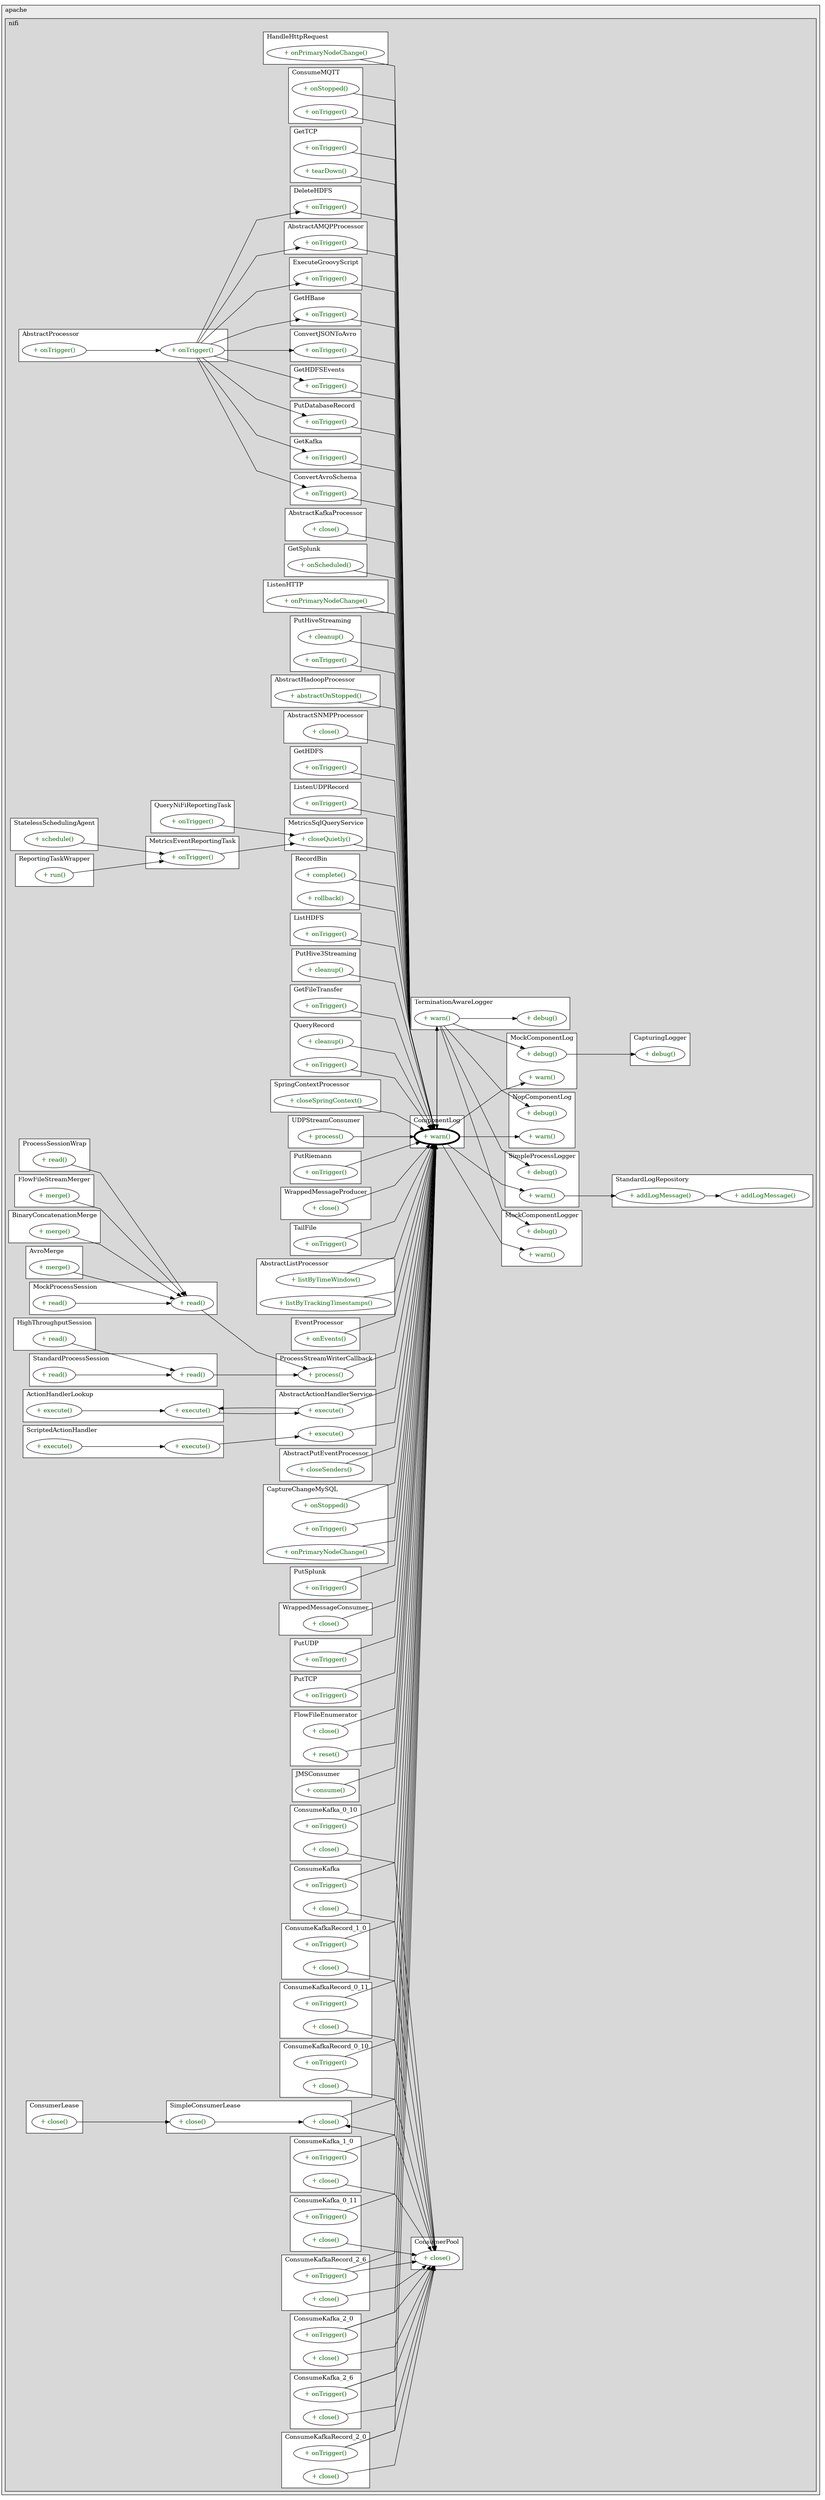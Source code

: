 @startuml

/' diagram meta data start
config=CallConfiguration;
{
  "rootMethod": "org.apache.nifi.logging.ComponentLog#warn(String,Throwable)",
  "projectClassification": {
    "searchMode": "OpenProject", // OpenProject, AllProjects
    "includedProjects": "",
    "pathEndKeywords": "*.impl",
    "isClientPath": "",
    "isClientName": "",
    "isTestPath": "",
    "isTestName": "",
    "isMappingPath": "",
    "isMappingName": "",
    "isDataAccessPath": "",
    "isDataAccessName": "",
    "isDataStructurePath": "",
    "isDataStructureName": "",
    "isInterfaceStructuresPath": "",
    "isInterfaceStructuresName": "",
    "isEntryPointPath": "",
    "isEntryPointName": ""
  },
  "graphRestriction": {
    "classPackageExcludeFilter": "",
    "classPackageIncludeFilter": "",
    "classNameExcludeFilter": "",
    "classNameIncludeFilter": "",
    "methodNameExcludeFilter": "",
    "methodNameIncludeFilter": "",
    "removeByInheritance": "", // inheritance/annotation based filtering is done in a second step
    "removeByAnnotation": "",
    "removeByClassPackage": "", // cleanup the graph after inheritance/annotation based filtering is done
    "removeByClassName": "",
    "cutMappings": false,
    "cutEnum": true,
    "cutTests": true,
    "cutClient": true,
    "cutDataAccess": true,
    "cutInterfaceStructures": true,
    "cutDataStructures": true,
    "cutGetterAndSetter": true,
    "cutConstructors": true
  },
  "graphTraversal": {
    "forwardDepth": 3,
    "backwardDepth": 3,
    "classPackageExcludeFilter": "",
    "classPackageIncludeFilter": "",
    "classNameExcludeFilter": "",
    "classNameIncludeFilter": "",
    "methodNameExcludeFilter": "",
    "methodNameIncludeFilter": "",
    "hideMappings": false,
    "hideDataStructures": false,
    "hidePrivateMethods": true,
    "hideInterfaceCalls": true, // indirection: implementation -> interface (is hidden) -> implementation
    "onlyShowApplicationEntryPoints": false // root node is included
  },
  "details": {
    "aggregation": "GroupByClass", // ByClass, GroupByClass, None
    "showMethodParametersTypes": false,
    "showMethodParametersNames": false,
    "showMethodReturnType": false,
    "showPackageLevels": 2,
    "showCallOrder": false,
    "edgeMode": "MethodsOnly", // TypesOnly, MethodsOnly, TypesAndMethods, MethodsAndDirectTypeUsage
    "showDetailedClassStructure": false
  },
  "rootClass": "org.apache.nifi.logging.ComponentLog"
}
diagram meta data end '/



digraph g {
    rankdir="LR"
    splines=polyline
    

'nodes 
subgraph cluster_1411517106 { 
   	label=apache
	labeljust=l
	fillcolor="#ececec"
	style=filled
   
   subgraph cluster_781648802 { 
   	label=nifi
	labeljust=l
	fillcolor="#d8d8d8"
	style=filled
   
   subgraph cluster_1008684560 { 
   	label=StandardProcessSession
	labeljust=l
	fillcolor=white
	style=filled
   
   StandardProcessSession1624409406XXXread199736687[
	label="+ read()"
	style=filled
	fillcolor=white
	tooltip="StandardProcessSession

&#10;  Executes the given callback against the contents corresponding to the&#10;  given FlowFile.&#10; &#10;  @param source flowfile to retrieve content of&#10;  @param reader that will be called to read the flowfile content&#10;  @throws IllegalStateException if detected that this method is being&#10;  called from within a write callback of another method (i.e., from within the callback&#10;  that is passed to {@link #write(FlowFile, OutputStreamCallback)} or {@link #write(FlowFile, StreamCallback)})&#10;  or has an OutputStream open (via a call to {@link #write(FlowFile)}) in this session and for&#10;  the given FlowFile(s). Said another way, it is not permissible to call this method while writing to&#10;  the same FlowFile.&#10;  @throws FlowFileHandlingException if the given FlowFile is already&#10;  transferred or removed or doesn't belong to this session. Automatic&#10;  rollback will occur.&#10;  @throws MissingFlowFileException if the given FlowFile content cannot be&#10;  found. The FlowFile should no longer be referenced, will be internally&#10;  destroyed, and the session is automatically rolled back and what is left&#10;  of the FlowFile is destroyed.&#10;  @throws FlowFileAccessException if some IO problem occurs accessing&#10;  FlowFile content; if an attempt is made to access the InputStream&#10;  provided to the given InputStreamCallback after this method completed its&#10;  execution&#10; "
	fontcolor=darkgreen
];

StandardProcessSession1624409406XXXread661097743[
	label="+ read()"
	style=filled
	fillcolor=white
	tooltip="StandardProcessSession

&#10;  Executes the given callback against the contents corresponding to the&#10;  given FlowFile.&#10; &#10;  \<i\>Note\</i\>: The OutputStream provided to the given OutputStreamCallback&#10;  will not be accessible once this method has completed its execution.&#10; &#10;  @param source flowfile to retrieve content of&#10;  @param allowSessionStreamManagement allow session to hold the stream open for performance reasons&#10;  @param reader that will be called to read the flowfile content&#10;  @throws IllegalStateException if detected that this method is being&#10;  called from within a write callback of another method (i.e., from within the callback&#10;  that is passed to {@link #write(FlowFile, OutputStreamCallback)} or {@link #write(FlowFile, StreamCallback)})&#10;  or has an OutputStream open (via a call to {@link #write(FlowFile)}) in this session and for&#10;  the given FlowFile(s). Said another way, it is not permissible to call this method while writing to&#10;  the same FlowFile.&#10;  @throws FlowFileHandlingException if the given FlowFile is already&#10;  transferred or removed or doesn't belong to this session. Automatic&#10;  rollback will occur.&#10;  @throws MissingFlowFileException if the given FlowFile content cannot be&#10;  found. The FlowFile should no longer be reference, will be internally&#10;  destroyed, and the session is automatically rolled back and what is left&#10;  of the FlowFile is destroyed.&#10;  @throws FlowFileAccessException if some IO problem occurs accessing&#10;  FlowFile content; if an attempt is made to access the InputStream&#10;  provided to the given InputStreamCallback after this method completed its&#10;  execution&#10; "
	fontcolor=darkgreen
];
} 

subgraph cluster_1040168729 { 
   	label=CaptureChangeMySQL
	labeljust=l
	fillcolor=white
	style=filled
   
   CaptureChangeMySQL485385363XXXonPrimaryNodeChange193556499[
	label="+ onPrimaryNodeChange()"
	style=filled
	fillcolor=white
	tooltip="CaptureChangeMySQL

null"
	fontcolor=darkgreen
];

CaptureChangeMySQL485385363XXXonStopped135384992[
	label="+ onStopped()"
	style=filled
	fillcolor=white
	tooltip="CaptureChangeMySQL

null"
	fontcolor=darkgreen
];

CaptureChangeMySQL485385363XXXonTrigger302525551[
	label="+ onTrigger()"
	style=filled
	fillcolor=white
	tooltip="CaptureChangeMySQL

&#10;  \<p\>&#10;  The method called when this processor is triggered to operate by the&#10;  controller. In the absence of the {@link org.apache.nifi.annotation.behavior.TriggerSerially} annotation,&#10;  this method may be called concurrently from different threads.&#10;  When this method is called depends on how this processor is&#10;  configured within a controller to be triggered (timing or event&#10;  based).\</p\>&#10; &#10;  @param context provides access to convenience methods for obtaining&#10;  property values, delaying the scheduling of the processor, provides&#10;  access to Controller Services, etc.&#10;  @param sessionFactory provides access to a {@link ProcessSession}, which&#10;  can be used for accessing FlowFiles, etc.&#10; &#10;  @throws ProcessException if processing did not complete normally though&#10;  indicates the problem is an understood potential outcome of processing.&#10;  The controller/caller will handle these exceptions gracefully such as&#10;  logging, etc.. If another type of exception is allowed to propagate the&#10;  controller may no longer trigger this processor to operate, as this would&#10;  indicate a probable coding defect.&#10; "
	fontcolor=darkgreen
];
} 

subgraph cluster_1084483878 { 
   	label=ConvertAvroSchema
	labeljust=l
	fillcolor=white
	style=filled
   
   ConvertAvroSchema1617542754XXXonTrigger1421322213[
	label="+ onTrigger()"
	style=filled
	fillcolor=white
	tooltip="ConvertAvroSchema

null"
	fontcolor=darkgreen
];
} 

subgraph cluster_1116556550 { 
   	label=PutSplunk
	labeljust=l
	fillcolor=white
	style=filled
   
   PutSplunk84296138XXXonTrigger302525551[
	label="+ onTrigger()"
	style=filled
	fillcolor=white
	tooltip="PutSplunk

&#10;  \<p\>&#10;  The method called when this processor is triggered to operate by the&#10;  controller. In the absence of the {@link org.apache.nifi.annotation.behavior.TriggerSerially} annotation,&#10;  this method may be called concurrently from different threads.&#10;  When this method is called depends on how this processor is&#10;  configured within a controller to be triggered (timing or event&#10;  based).\</p\>&#10; &#10;  @param context provides access to convenience methods for obtaining&#10;  property values, delaying the scheduling of the processor, provides&#10;  access to Controller Services, etc.&#10;  @param sessionFactory provides access to a {@link ProcessSession}, which&#10;  can be used for accessing FlowFiles, etc.&#10; &#10;  @throws ProcessException if processing did not complete normally though&#10;  indicates the problem is an understood potential outcome of processing.&#10;  The controller/caller will handle these exceptions gracefully such as&#10;  logging, etc.. If another type of exception is allowed to propagate the&#10;  controller may no longer trigger this processor to operate, as this would&#10;  indicate a probable coding defect.&#10; "
	fontcolor=darkgreen
];
} 

subgraph cluster_1179117510 { 
   	label=WrappedMessageConsumer
	labeljust=l
	fillcolor=white
	style=filled
   
   WrappedMessageConsumer518595616XXXclose334830297[
	label="+ close()"
	style=filled
	fillcolor=white
	tooltip="WrappedMessageConsumer

null"
	fontcolor=darkgreen
];
} 

subgraph cluster_1212227920 { 
   	label=PutUDP
	labeljust=l
	fillcolor=white
	style=filled
   
   PutUDP470851760XXXonTrigger302525551[
	label="+ onTrigger()"
	style=filled
	fillcolor=white
	tooltip="PutUDP

&#10;  event handler method to handle the FlowFile being forwarded to the Processor by the framework. The FlowFile contents is sent out as a UDP datagram using an acquired ChannelSender object. If the&#10;  FlowFile contents was sent out successfully then the FlowFile is forwarded to the success relationship. If an error occurred then the FlowFile is forwarded to the failure relationship.&#10; &#10;  @param context&#10; - the current process context.&#10; &#10;  @param sessionFactory&#10; - a factory object to obtain a process session.&#10; "
	fontcolor=darkgreen
];
} 

subgraph cluster_1212228912 { 
   	label=PutTCP
	labeljust=l
	fillcolor=white
	style=filled
   
   PutTCP470851760XXXonTrigger302525551[
	label="+ onTrigger()"
	style=filled
	fillcolor=white
	tooltip="PutTCP

&#10;  event handler method to handle the FlowFile being forwarded to the Processor by the framework. The FlowFile contents is sent out over a TCP connection using an acquired ChannelSender object. If&#10;  the FlowFile contents was sent out successfully then the FlowFile is forwarded to the success relationship. If an error occurred then the FlowFile is forwarded to the failure relationship.&#10; &#10;  @param context&#10; - the current process context.&#10; &#10;  @param sessionFactory&#10; - a factory object to obtain a process session.&#10; "
	fontcolor=darkgreen
];
} 

subgraph cluster_1214845525 { 
   	label=GetKafka
	labeljust=l
	fillcolor=white
	style=filled
   
   GetKafka1396033677XXXonTrigger1421322213[
	label="+ onTrigger()"
	style=filled
	fillcolor=white
	tooltip="GetKafka

null"
	fontcolor=darkgreen
];
} 

subgraph cluster_1222472989 { 
   	label=FlowFileEnumerator
	labeljust=l
	fillcolor=white
	style=filled
   
   FlowFileEnumerator212020097XXXclose0[
	label="+ close()"
	style=filled
	fillcolor=white
	tooltip="FlowFileEnumerator

null"
	fontcolor=darkgreen
];

FlowFileEnumerator212020097XXXreset0[
	label="+ reset()"
	style=filled
	fillcolor=white
	tooltip="FlowFileEnumerator

null"
	fontcolor=darkgreen
];
} 

subgraph cluster_1226237647 { 
   	label=JMSConsumer
	labeljust=l
	fillcolor=white
	style=filled
   
   JMSConsumer80226329XXXconsume385240460[
	label="+ consume()"
	style=filled
	fillcolor=white
	tooltip="JMSConsumer

null"
	fontcolor=darkgreen
];
} 

subgraph cluster_1226525087 { 
   	label=HandleHttpRequest
	labeljust=l
	fillcolor=white
	style=filled
   
   HandleHttpRequest470851760XXXonPrimaryNodeChange193556499[
	label="+ onPrimaryNodeChange()"
	style=filled
	fillcolor=white
	tooltip="HandleHttpRequest

null"
	fontcolor=darkgreen
];
} 

subgraph cluster_1237439202 { 
   	label=MetricsEventReportingTask
	labeljust=l
	fillcolor=white
	style=filled
   
   MetricsEventReportingTask864807412XXXonTrigger602840001[
	label="+ onTrigger()"
	style=filled
	fillcolor=white
	tooltip="MetricsEventReportingTask

&#10;  This method is called on a scheduled interval to allow the Reporting Task&#10;  to perform its tasks.&#10; &#10;  @param context reporting context&#10; "
	fontcolor=darkgreen
];
} 

subgraph cluster_1247026487 { 
   	label=ConsumeMQTT
	labeljust=l
	fillcolor=white
	style=filled
   
   ConsumeMQTT1617610039XXXonStopped135384992[
	label="+ onStopped()"
	style=filled
	fillcolor=white
	tooltip="ConsumeMQTT

null"
	fontcolor=darkgreen
];

ConsumeMQTT1617610039XXXonTrigger1421322213[
	label="+ onTrigger()"
	style=filled
	fillcolor=white
	tooltip="ConsumeMQTT

null"
	fontcolor=darkgreen
];
} 

subgraph cluster_1250929481 { 
   	label=SimpleProcessLogger
	labeljust=l
	fillcolor=white
	style=filled
   
   SimpleProcessLogger786985848XXXdebug424332965[
	label="+ debug()"
	style=filled
	fillcolor=white
	tooltip="SimpleProcessLogger

null"
	fontcolor=darkgreen
];

SimpleProcessLogger786985848XXXwarn424332965[
	label="+ warn()"
	style=filled
	fillcolor=white
	tooltip="SimpleProcessLogger

null"
	fontcolor=darkgreen
];
} 

subgraph cluster_1265858470 { 
   	label=SimpleConsumerLease
	labeljust=l
	fillcolor=white
	style=filled
   
   SimpleConsumerLease897766334XXXclose0[
	label="+ close()"
	style=filled
	fillcolor=white
	tooltip="SimpleConsumerLease

&#10;  Abstract method that is intended to be extended by the pool that created&#10;  this ConsumerLease object. It should ensure that the session given to&#10;  create this session is rolled back and that the underlying kafka consumer&#10;  is either returned to the pool for continued use or destroyed if this&#10;  lease has been poisoned. It can only be called once. Calling it more than&#10;  once can result in undefined and non threadsafe behavior.&#10; "
	fontcolor=darkgreen
];

SimpleConsumerLease897766334XXXclose64711720[
	label="+ close()"
	style=filled
	fillcolor=white
	tooltip="SimpleConsumerLease

null"
	fontcolor=darkgreen
];
} 

subgraph cluster_1284165275 { 
   	label=GetTCP
	labeljust=l
	fillcolor=white
	style=filled
   
   GetTCP437767650XXXonTrigger302525551[
	label="+ onTrigger()"
	style=filled
	fillcolor=white
	tooltip="GetTCP

&#10;  \<p\>&#10;  The method called when this processor is triggered to operate by the&#10;  controller. In the absence of the {@link org.apache.nifi.annotation.behavior.TriggerSerially} annotation,&#10;  this method may be called concurrently from different threads.&#10;  When this method is called depends on how this processor is&#10;  configured within a controller to be triggered (timing or event&#10;  based).\</p\>&#10; &#10;  @param context provides access to convenience methods for obtaining&#10;  property values, delaying the scheduling of the processor, provides&#10;  access to Controller Services, etc.&#10;  @param sessionFactory provides access to a {@link ProcessSession}, which&#10;  can be used for accessing FlowFiles, etc.&#10; &#10;  @throws ProcessException if processing did not complete normally though&#10;  indicates the problem is an understood potential outcome of processing.&#10;  The controller/caller will handle these exceptions gracefully such as&#10;  logging, etc.. If another type of exception is allowed to propagate the&#10;  controller may no longer trigger this processor to operate, as this would&#10;  indicate a probable coding defect.&#10; "
	fontcolor=darkgreen
];

GetTCP437767650XXXtearDown0[
	label="+ tearDown()"
	style=filled
	fillcolor=white
	tooltip="GetTCP

null"
	fontcolor=darkgreen
];
} 

subgraph cluster_1316988765 { 
   	label=PutDatabaseRecord
	labeljust=l
	fillcolor=white
	style=filled
   
   PutDatabaseRecord470851760XXXonTrigger1421322213[
	label="+ onTrigger()"
	style=filled
	fillcolor=white
	tooltip="PutDatabaseRecord

null"
	fontcolor=darkgreen
];
} 

subgraph cluster_1319608814 { 
   	label=ConsumeKafkaRecord_1_0
	labeljust=l
	fillcolor=white
	style=filled
   
   ConsumeKafkaRecord_1_01914862338XXXclose0[
	label="+ close()"
	style=filled
	fillcolor=white
	tooltip="ConsumeKafkaRecord_1_0

null"
	fontcolor=darkgreen
];

ConsumeKafkaRecord_1_01914862338XXXonTrigger1421322213[
	label="+ onTrigger()"
	style=filled
	fillcolor=white
	tooltip="ConsumeKafkaRecord_1_0

null"
	fontcolor=darkgreen
];
} 

subgraph cluster_1319609775 { 
   	label=ConsumeKafkaRecord_2_0
	labeljust=l
	fillcolor=white
	style=filled
   
   ConsumeKafkaRecord_2_01914862338XXXclose0[
	label="+ close()"
	style=filled
	fillcolor=white
	tooltip="ConsumeKafkaRecord_2_0

null"
	fontcolor=darkgreen
];

ConsumeKafkaRecord_2_01914862338XXXonTrigger1421322213[
	label="+ onTrigger()"
	style=filled
	fillcolor=white
	tooltip="ConsumeKafkaRecord_2_0

null"
	fontcolor=darkgreen
];
} 

subgraph cluster_1319609781 { 
   	label=ConsumeKafkaRecord_2_6
	labeljust=l
	fillcolor=white
	style=filled
   
   ConsumeKafkaRecord_2_61914862338XXXclose0[
	label="+ close()"
	style=filled
	fillcolor=white
	tooltip="ConsumeKafkaRecord_2_6

null"
	fontcolor=darkgreen
];

ConsumeKafkaRecord_2_61914862338XXXonTrigger1421322213[
	label="+ onTrigger()"
	style=filled
	fillcolor=white
	tooltip="ConsumeKafkaRecord_2_6

null"
	fontcolor=darkgreen
];
} 

subgraph cluster_1333728902 { 
   	label=AbstractProcessor
	labeljust=l
	fillcolor=white
	style=filled
   
   AbstractProcessor786985848XXXonTrigger1421322213[
	label="+ onTrigger()"
	style=filled
	fillcolor=white
	tooltip="AbstractProcessor

null"
	fontcolor=darkgreen
];

AbstractProcessor786985848XXXonTrigger302525551[
	label="+ onTrigger()"
	style=filled
	fillcolor=white
	tooltip="AbstractProcessor

&#10;  \<p\>&#10;  The method called when this processor is triggered to operate by the&#10;  controller. In the absence of the {@link org.apache.nifi.annotation.behavior.TriggerSerially} annotation,&#10;  this method may be called concurrently from different threads.&#10;  When this method is called depends on how this processor is&#10;  configured within a controller to be triggered (timing or event&#10;  based).\</p\>&#10; &#10;  @param context provides access to convenience methods for obtaining&#10;  property values, delaying the scheduling of the processor, provides&#10;  access to Controller Services, etc.&#10;  @param sessionFactory provides access to a {@link ProcessSession}, which&#10;  can be used for accessing FlowFiles, etc.&#10; &#10;  @throws ProcessException if processing did not complete normally though&#10;  indicates the problem is an understood potential outcome of processing.&#10;  The controller/caller will handle these exceptions gracefully such as&#10;  logging, etc.. If another type of exception is allowed to propagate the&#10;  controller may no longer trigger this processor to operate, as this would&#10;  indicate a probable coding defect.&#10; "
	fontcolor=darkgreen
];
} 

subgraph cluster_1351850157 { 
   	label=FlowFileStreamMerger
	labeljust=l
	fillcolor=white
	style=filled
   
   FlowFileStreamMerger231340831XXXmerge1194193339[
	label="+ merge()"
	style=filled
	fillcolor=white
	tooltip="FlowFileStreamMerger

null"
	fontcolor=darkgreen
];
} 

subgraph cluster_1390069193 { 
   	label=AbstractKafkaProcessor
	labeljust=l
	fillcolor=white
	style=filled
   
   AbstractKafkaProcessor1396033677XXXclose0[
	label="+ close()"
	style=filled
	fillcolor=white
	tooltip="AbstractKafkaProcessor

&#10;  Will call {@link Closeable#close()} on the target resource after which&#10;  the target resource will be set to null. Should only be called when there&#10;  are no more threads being executed on this processor or when it has been&#10;  verified that only a single thread remains.&#10; &#10;  @see KafkaPublisher&#10; "
	fontcolor=darkgreen
];
} 

subgraph cluster_1428071880 { 
   	label=ReportingTaskWrapper
	labeljust=l
	fillcolor=white
	style=filled
   
   ReportingTaskWrapper1248989462XXXrun0[
	label="+ run()"
	style=filled
	fillcolor=white
	tooltip="ReportingTaskWrapper

null"
	fontcolor=darkgreen
];
} 

subgraph cluster_148908720 { 
   	label=BinaryConcatenationMerge
	labeljust=l
	fillcolor=white
	style=filled
   
   BinaryConcatenationMerge231340831XXXmerge1194193339[
	label="+ merge()"
	style=filled
	fillcolor=white
	tooltip="BinaryConcatenationMerge

null"
	fontcolor=darkgreen
];
} 

subgraph cluster_150470145 { 
   	label=GetSplunk
	labeljust=l
	fillcolor=white
	style=filled
   
   GetSplunk84296138XXXonScheduled135384992[
	label="+ onScheduled()"
	style=filled
	fillcolor=white
	tooltip="GetSplunk

null"
	fontcolor=darkgreen
];
} 

subgraph cluster_1534396166 { 
   	label=NopComponentLog
	labeljust=l
	fillcolor=white
	style=filled
   
   NopComponentLog832281502XXXdebug424332965[
	label="+ debug()"
	style=filled
	fillcolor=white
	tooltip="NopComponentLog

null"
	fontcolor=darkgreen
];

NopComponentLog832281502XXXwarn424332965[
	label="+ warn()"
	style=filled
	fillcolor=white
	tooltip="NopComponentLog

null"
	fontcolor=darkgreen
];
} 

subgraph cluster_1539339218 { 
   	label=MetricsSqlQueryService
	labeljust=l
	fillcolor=white
	style=filled
   
   MetricsSqlQueryService864807412XXXcloseQuietly698239307[
	label="+ closeQuietly()"
	style=filled
	fillcolor=white
	tooltip="MetricsSqlQueryService

null"
	fontcolor=darkgreen
];
} 

subgraph cluster_1619901517 { 
   	label=ListenHTTP
	labeljust=l
	fillcolor=white
	style=filled
   
   ListenHTTP470851760XXXonPrimaryNodeChange193556499[
	label="+ onPrimaryNodeChange()"
	style=filled
	fillcolor=white
	tooltip="ListenHTTP

null"
	fontcolor=darkgreen
];
} 

subgraph cluster_1670086958 { 
   	label=PutHiveStreaming
	labeljust=l
	fillcolor=white
	style=filled
   
   PutHiveStreaming1617453443XXXcleanup0[
	label="+ cleanup()"
	style=filled
	fillcolor=white
	tooltip="PutHiveStreaming

null"
	fontcolor=darkgreen
];

PutHiveStreaming1617453443XXXonTrigger302525551[
	label="+ onTrigger()"
	style=filled
	fillcolor=white
	tooltip="PutHiveStreaming

&#10;  \<p\>&#10;  The method called when this processor is triggered to operate by the&#10;  controller. In the absence of the {@link org.apache.nifi.annotation.behavior.TriggerSerially} annotation,&#10;  this method may be called concurrently from different threads.&#10;  When this method is called depends on how this processor is&#10;  configured within a controller to be triggered (timing or event&#10;  based).\</p\>&#10; &#10;  @param context provides access to convenience methods for obtaining&#10;  property values, delaying the scheduling of the processor, provides&#10;  access to Controller Services, etc.&#10;  @param sessionFactory provides access to a {@link ProcessSession}, which&#10;  can be used for accessing FlowFiles, etc.&#10; &#10;  @throws ProcessException if processing did not complete normally though&#10;  indicates the problem is an understood potential outcome of processing.&#10;  The controller/caller will handle these exceptions gracefully such as&#10;  logging, etc.. If another type of exception is allowed to propagate the&#10;  controller may no longer trigger this processor to operate, as this would&#10;  indicate a probable coding defect.&#10; "
	fontcolor=darkgreen
];
} 

subgraph cluster_1684153142 { 
   	label=StandardLogRepository
	labeljust=l
	fillcolor=white
	style=filled
   
   StandardLogRepository1292167443XXXaddLogMessage1690274905[
	label="+ addLogMessage()"
	style=filled
	fillcolor=white
	tooltip="StandardLogRepository

null"
	fontcolor=darkgreen
];

StandardLogRepository1292167443XXXaddLogMessage936633774[
	label="+ addLogMessage()"
	style=filled
	fillcolor=white
	tooltip="StandardLogRepository

null"
	fontcolor=darkgreen
];
} 

subgraph cluster_1708012223 { 
   	label=CapturingLogger
	labeljust=l
	fillcolor=white
	style=filled
   
   CapturingLogger306090332XXXdebug1506910935[
	label="+ debug()"
	style=filled
	fillcolor=white
	tooltip="CapturingLogger

null"
	fontcolor=darkgreen
];
} 

subgraph cluster_1760597291 { 
   	label=AbstractHadoopProcessor
	labeljust=l
	fillcolor=white
	style=filled
   
   AbstractHadoopProcessor413313672XXXabstractOnStopped0[
	label="+ abstractOnStopped()"
	style=filled
	fillcolor=white
	tooltip="AbstractHadoopProcessor

null"
	fontcolor=darkgreen
];
} 

subgraph cluster_1889377469 { 
   	label=MockProcessSession
	labeljust=l
	fillcolor=white
	style=filled
   
   MockProcessSession306090332XXXread199736687[
	label="+ read()"
	style=filled
	fillcolor=white
	tooltip="MockProcessSession

&#10;  Executes the given callback against the contents corresponding to the&#10;  given FlowFile.&#10; &#10;  @param source flowfile to retrieve content of&#10;  @param reader that will be called to read the flowfile content&#10;  @throws IllegalStateException if detected that this method is being&#10;  called from within a write callback of another method (i.e., from within the callback&#10;  that is passed to {@link #write(FlowFile, OutputStreamCallback)} or {@link #write(FlowFile, StreamCallback)})&#10;  or has an OutputStream open (via a call to {@link #write(FlowFile)}) in this session and for&#10;  the given FlowFile(s). Said another way, it is not permissible to call this method while writing to&#10;  the same FlowFile.&#10;  @throws FlowFileHandlingException if the given FlowFile is already&#10;  transferred or removed or doesn't belong to this session. Automatic&#10;  rollback will occur.&#10;  @throws MissingFlowFileException if the given FlowFile content cannot be&#10;  found. The FlowFile should no longer be referenced, will be internally&#10;  destroyed, and the session is automatically rolled back and what is left&#10;  of the FlowFile is destroyed.&#10;  @throws FlowFileAccessException if some IO problem occurs accessing&#10;  FlowFile content; if an attempt is made to access the InputStream&#10;  provided to the given InputStreamCallback after this method completed its&#10;  execution&#10; "
	fontcolor=darkgreen
];

MockProcessSession306090332XXXread661097743[
	label="+ read()"
	style=filled
	fillcolor=white
	tooltip="MockProcessSession

&#10;  Executes the given callback against the contents corresponding to the&#10;  given FlowFile.&#10; &#10;  \<i\>Note\</i\>: The OutputStream provided to the given OutputStreamCallback&#10;  will not be accessible once this method has completed its execution.&#10; &#10;  @param source flowfile to retrieve content of&#10;  @param allowSessionStreamManagement allow session to hold the stream open for performance reasons&#10;  @param reader that will be called to read the flowfile content&#10;  @throws IllegalStateException if detected that this method is being&#10;  called from within a write callback of another method (i.e., from within the callback&#10;  that is passed to {@link #write(FlowFile, OutputStreamCallback)} or {@link #write(FlowFile, StreamCallback)})&#10;  or has an OutputStream open (via a call to {@link #write(FlowFile)}) in this session and for&#10;  the given FlowFile(s). Said another way, it is not permissible to call this method while writing to&#10;  the same FlowFile.&#10;  @throws FlowFileHandlingException if the given FlowFile is already&#10;  transferred or removed or doesn't belong to this session. Automatic&#10;  rollback will occur.&#10;  @throws MissingFlowFileException if the given FlowFile content cannot be&#10;  found. The FlowFile should no longer be reference, will be internally&#10;  destroyed, and the session is automatically rolled back and what is left&#10;  of the FlowFile is destroyed.&#10;  @throws FlowFileAccessException if some IO problem occurs accessing&#10;  FlowFile content; if an attempt is made to access the InputStream&#10;  provided to the given InputStreamCallback after this method completed its&#10;  execution&#10; "
	fontcolor=darkgreen
];
} 

subgraph cluster_1921211216 { 
   	label=ComponentLog
	labeljust=l
	fillcolor=white
	style=filled
   
   ComponentLog978875333XXXwarn424332965[
	label="+ warn()"
	style=filled
	fillcolor=white
	tooltip="ComponentLog

null"
	penwidth=4
	fontcolor=darkgreen
];
} 

subgraph cluster_1944639365 { 
   	label=AbstractSNMPProcessor
	labeljust=l
	fillcolor=white
	style=filled
   
   AbstractSNMPProcessor777010377XXXclose0[
	label="+ close()"
	style=filled
	fillcolor=white
	tooltip="AbstractSNMPProcessor

&#10;  Will close current SNMP mapping.&#10; "
	fontcolor=darkgreen
];
} 

subgraph cluster_1968321111 { 
   	label=AbstractActionHandlerService
	labeljust=l
	fillcolor=white
	style=filled
   
   AbstractActionHandlerService1756063142XXXexecute1282825552[
	label="+ execute()"
	style=filled
	fillcolor=white
	tooltip="AbstractActionHandlerService

&#10;  Execute the given action for the provided facts&#10;  @param action The action that should be performed by the handler&#10;  @param facts The facts that triggered this action&#10; "
	fontcolor=darkgreen
];

AbstractActionHandlerService1756063142XXXexecute213004546[
	label="+ execute()"
	style=filled
	fillcolor=white
	tooltip="AbstractActionHandlerService

null"
	fontcolor=darkgreen
];
} 

subgraph cluster_2041829437 { 
   	label=ConsumeKafkaRecord_0_11
	labeljust=l
	fillcolor=white
	style=filled
   
   ConsumeKafkaRecord_0_111914862338XXXclose0[
	label="+ close()"
	style=filled
	fillcolor=white
	tooltip="ConsumeKafkaRecord_0_11

null"
	fontcolor=darkgreen
];

ConsumeKafkaRecord_0_111914862338XXXonTrigger1421322213[
	label="+ onTrigger()"
	style=filled
	fillcolor=white
	tooltip="ConsumeKafkaRecord_0_11

null"
	fontcolor=darkgreen
];
} 

subgraph cluster_2041829438 { 
   	label=ConsumeKafkaRecord_0_10
	labeljust=l
	fillcolor=white
	style=filled
   
   ConsumeKafkaRecord_0_101914862338XXXclose0[
	label="+ close()"
	style=filled
	fillcolor=white
	tooltip="ConsumeKafkaRecord_0_10

null"
	fontcolor=darkgreen
];

ConsumeKafkaRecord_0_101914862338XXXonTrigger1421322213[
	label="+ onTrigger()"
	style=filled
	fillcolor=white
	tooltip="ConsumeKafkaRecord_0_10

null"
	fontcolor=darkgreen
];
} 

subgraph cluster_2048858659 { 
   	label=MockComponentLog
	labeljust=l
	fillcolor=white
	style=filled
   
   MockComponentLog306090332XXXdebug424332965[
	label="+ debug()"
	style=filled
	fillcolor=white
	tooltip="MockComponentLog

null"
	fontcolor=darkgreen
];

MockComponentLog306090332XXXwarn424332965[
	label="+ warn()"
	style=filled
	fillcolor=white
	tooltip="MockComponentLog

null"
	fontcolor=darkgreen
];
} 

subgraph cluster_2055742236 { 
   	label=HighThroughputSession
	labeljust=l
	fillcolor=white
	style=filled
   
   HighThroughputSession1899870488XXXread661097743[
	label="+ read()"
	style=filled
	fillcolor=white
	tooltip="HighThroughputSession

&#10;  Executes the given callback against the contents corresponding to the&#10;  given FlowFile.&#10; &#10;  \<i\>Note\</i\>: The OutputStream provided to the given OutputStreamCallback&#10;  will not be accessible once this method has completed its execution.&#10; &#10;  @param source flowfile to retrieve content of&#10;  @param allowSessionStreamManagement allow session to hold the stream open for performance reasons&#10;  @param reader that will be called to read the flowfile content&#10;  @throws IllegalStateException if detected that this method is being&#10;  called from within a write callback of another method (i.e., from within the callback&#10;  that is passed to {@link #write(FlowFile, OutputStreamCallback)} or {@link #write(FlowFile, StreamCallback)})&#10;  or has an OutputStream open (via a call to {@link #write(FlowFile)}) in this session and for&#10;  the given FlowFile(s). Said another way, it is not permissible to call this method while writing to&#10;  the same FlowFile.&#10;  @throws FlowFileHandlingException if the given FlowFile is already&#10;  transferred or removed or doesn't belong to this session. Automatic&#10;  rollback will occur.&#10;  @throws MissingFlowFileException if the given FlowFile content cannot be&#10;  found. The FlowFile should no longer be reference, will be internally&#10;  destroyed, and the session is automatically rolled back and what is left&#10;  of the FlowFile is destroyed.&#10;  @throws FlowFileAccessException if some IO problem occurs accessing&#10;  FlowFile content; if an attempt is made to access the InputStream&#10;  provided to the given InputStreamCallback after this method completed its&#10;  execution&#10; "
	fontcolor=darkgreen
];
} 

subgraph cluster_2064957708 { 
   	label=ConsumerLease
	labeljust=l
	fillcolor=white
	style=filled
   
   ConsumerLease1914862338XXXclose0[
	label="+ close()"
	style=filled
	fillcolor=white
	tooltip="ConsumerLease

&#10;  Abstract method that is intended to be extended by the pool that created&#10;  this ConsumerLease object. It should ensure that the session given to&#10;  create this session is rolled back and that the underlying kafka consumer&#10;  is either returned to the pool for continued use or destroyed if this&#10;  lease has been poisoned. It can only be called once. Calling it more than&#10;  once can result in undefined and non threadsafe behavior.&#10; "
	fontcolor=darkgreen
];
} 

subgraph cluster_2088418441 { 
   	label=GetHDFS
	labeljust=l
	fillcolor=white
	style=filled
   
   GetHDFS413313672XXXonTrigger1421322213[
	label="+ onTrigger()"
	style=filled
	fillcolor=white
	tooltip="GetHDFS

null"
	fontcolor=darkgreen
];
} 

subgraph cluster_2095719686 { 
   	label=GetHDFSEvents
	labeljust=l
	fillcolor=white
	style=filled
   
   GetHDFSEvents1841802628XXXonTrigger1421322213[
	label="+ onTrigger()"
	style=filled
	fillcolor=white
	tooltip="GetHDFSEvents

null"
	fontcolor=darkgreen
];
} 

subgraph cluster_2130543955 { 
   	label=ListenUDPRecord
	labeljust=l
	fillcolor=white
	style=filled
   
   ListenUDPRecord470851760XXXonTrigger1421322213[
	label="+ onTrigger()"
	style=filled
	fillcolor=white
	tooltip="ListenUDPRecord

null"
	fontcolor=darkgreen
];
} 

subgraph cluster_2137138951 { 
   	label=QueryNiFiReportingTask
	labeljust=l
	fillcolor=white
	style=filled
   
   QueryNiFiReportingTask864807412XXXonTrigger602840001[
	label="+ onTrigger()"
	style=filled
	fillcolor=white
	tooltip="QueryNiFiReportingTask

&#10;  This method is called on a scheduled interval to allow the Reporting Task&#10;  to perform its tasks.&#10; &#10;  @param context reporting context&#10; "
	fontcolor=darkgreen
];
} 

subgraph cluster_2139277237 { 
   	label=StatelessSchedulingAgent
	labeljust=l
	fillcolor=white
	style=filled
   
   StatelessSchedulingAgent395280032XXXschedule1008577232[
	label="+ schedule()"
	style=filled
	fillcolor=white
	tooltip="StatelessSchedulingAgent

null"
	fontcolor=darkgreen
];
} 

subgraph cluster_219057026 { 
   	label=TerminationAwareLogger
	labeljust=l
	fillcolor=white
	style=filled
   
   TerminationAwareLogger1158014602XXXdebug424332965[
	label="+ debug()"
	style=filled
	fillcolor=white
	tooltip="TerminationAwareLogger

null"
	fontcolor=darkgreen
];

TerminationAwareLogger1158014602XXXwarn424332965[
	label="+ warn()"
	style=filled
	fillcolor=white
	tooltip="TerminationAwareLogger

null"
	fontcolor=darkgreen
];
} 

subgraph cluster_220396826 { 
   	label=ActionHandlerLookup
	labeljust=l
	fillcolor=white
	style=filled
   
   ActionHandlerLookup1756063142XXXexecute1282825552[
	label="+ execute()"
	style=filled
	fillcolor=white
	tooltip="ActionHandlerLookup

null"
	fontcolor=darkgreen
];

ActionHandlerLookup1756063142XXXexecute213004546[
	label="+ execute()"
	style=filled
	fillcolor=white
	tooltip="ActionHandlerLookup

null"
	fontcolor=darkgreen
];
} 

subgraph cluster_225154716 { 
   	label=ConvertJSONToAvro
	labeljust=l
	fillcolor=white
	style=filled
   
   ConvertJSONToAvro1617542754XXXonTrigger1421322213[
	label="+ onTrigger()"
	style=filled
	fillcolor=white
	tooltip="ConvertJSONToAvro

null"
	fontcolor=darkgreen
];
} 

subgraph cluster_260916734 { 
   	label=RecordBin
	labeljust=l
	fillcolor=white
	style=filled
   
   RecordBin1095578650XXXcomplete1808118735[
	label="+ complete()"
	style=filled
	fillcolor=white
	tooltip="RecordBin

null"
	fontcolor=darkgreen
];

RecordBin1095578650XXXrollback0[
	label="+ rollback()"
	style=filled
	fillcolor=white
	tooltip="RecordBin

null"
	fontcolor=darkgreen
];
} 

subgraph cluster_292250563 { 
   	label=ListHDFS
	labeljust=l
	fillcolor=white
	style=filled
   
   ListHDFS413313672XXXonTrigger1421322213[
	label="+ onTrigger()"
	style=filled
	fillcolor=white
	tooltip="ListHDFS

null"
	fontcolor=darkgreen
];
} 

subgraph cluster_310143485 { 
   	label=PutHive3Streaming
	labeljust=l
	fillcolor=white
	style=filled
   
   PutHive3Streaming1617453443XXXcleanup0[
	label="+ cleanup()"
	style=filled
	fillcolor=white
	tooltip="PutHive3Streaming

null"
	fontcolor=darkgreen
];
} 

subgraph cluster_317046079 { 
   	label=GetFileTransfer
	labeljust=l
	fillcolor=white
	style=filled
   
   GetFileTransfer470851760XXXonTrigger1421322213[
	label="+ onTrigger()"
	style=filled
	fillcolor=white
	tooltip="GetFileTransfer

null"
	fontcolor=darkgreen
];
} 

subgraph cluster_359072123 { 
   	label=QueryRecord
	labeljust=l
	fillcolor=white
	style=filled
   
   QueryRecord470851760XXXcleanup0[
	label="+ cleanup()"
	style=filled
	fillcolor=white
	tooltip="QueryRecord

null"
	fontcolor=darkgreen
];

QueryRecord470851760XXXonTrigger1421322213[
	label="+ onTrigger()"
	style=filled
	fillcolor=white
	tooltip="QueryRecord

null"
	fontcolor=darkgreen
];
} 

subgraph cluster_395991849 { 
   	label=SpringContextProcessor
	labeljust=l
	fillcolor=white
	style=filled
   
   SpringContextProcessor2034349287XXXcloseSpringContext135384992[
	label="+ closeSpringContext()"
	style=filled
	fillcolor=white
	tooltip="SpringContextProcessor

&#10;  Will close the 'exchanger' which in turn will close both Spring&#10;  Application Context and the ClassLoader that loaded it allowing new&#10;  instance of Spring Application Context to be created upon the next start&#10;  (which may have an updated classpath and functionality) without&#10;  restarting NiFi.&#10; "
	fontcolor=darkgreen
];
} 

subgraph cluster_456088823 { 
   	label=UDPStreamConsumer
	labeljust=l
	fillcolor=white
	style=filled
   
   UDPStreamConsumer518595616XXXprocess0[
	label="+ process()"
	style=filled
	fillcolor=white
	tooltip="UDPStreamConsumer

&#10;  Will be called by the thread that executes the consumption of data. May&#10;  be called many times though once \<code\>isConsumerFinished\</code\> returns&#10;  true this method will likely do nothing.&#10; &#10;  @throws java.io.IOException if there is an issue processing&#10; "
	fontcolor=darkgreen
];
} 

subgraph cluster_492547111 { 
   	label=MockComponentLogger
	labeljust=l
	fillcolor=white
	style=filled
   
   MockComponentLogger305847012XXXdebug424332965[
	label="+ debug()"
	style=filled
	fillcolor=white
	tooltip="MockComponentLogger

null"
	fontcolor=darkgreen
];

MockComponentLogger305847012XXXwarn424332965[
	label="+ warn()"
	style=filled
	fillcolor=white
	tooltip="MockComponentLogger

null"
	fontcolor=darkgreen
];
} 

subgraph cluster_50447950 { 
   	label=GetHBase
	labeljust=l
	fillcolor=white
	style=filled
   
   GetHBase886316319XXXonTrigger1421322213[
	label="+ onTrigger()"
	style=filled
	fillcolor=white
	tooltip="GetHBase

null"
	fontcolor=darkgreen
];
} 

subgraph cluster_534103421 { 
   	label=ConsumeKafka_1_0
	labeljust=l
	fillcolor=white
	style=filled
   
   ConsumeKafka_1_01914862338XXXclose0[
	label="+ close()"
	style=filled
	fillcolor=white
	tooltip="ConsumeKafka_1_0

null"
	fontcolor=darkgreen
];

ConsumeKafka_1_01914862338XXXonTrigger1421322213[
	label="+ onTrigger()"
	style=filled
	fillcolor=white
	tooltip="ConsumeKafka_1_0

null"
	fontcolor=darkgreen
];
} 

subgraph cluster_534104382 { 
   	label=ConsumeKafka_2_0
	labeljust=l
	fillcolor=white
	style=filled
   
   ConsumeKafka_2_01914862338XXXclose0[
	label="+ close()"
	style=filled
	fillcolor=white
	tooltip="ConsumeKafka_2_0

null"
	fontcolor=darkgreen
];

ConsumeKafka_2_01914862338XXXonTrigger1421322213[
	label="+ onTrigger()"
	style=filled
	fillcolor=white
	tooltip="ConsumeKafka_2_0

null"
	fontcolor=darkgreen
];
} 

subgraph cluster_534104388 { 
   	label=ConsumeKafka_2_6
	labeljust=l
	fillcolor=white
	style=filled
   
   ConsumeKafka_2_61914862338XXXclose0[
	label="+ close()"
	style=filled
	fillcolor=white
	tooltip="ConsumeKafka_2_6

null"
	fontcolor=darkgreen
];

ConsumeKafka_2_61914862338XXXonTrigger1421322213[
	label="+ onTrigger()"
	style=filled
	fillcolor=white
	tooltip="ConsumeKafka_2_6

null"
	fontcolor=darkgreen
];
} 

subgraph cluster_579097682 { 
   	label=PutRiemann
	labeljust=l
	fillcolor=white
	style=filled
   
   PutRiemann587164015XXXonTrigger1421322213[
	label="+ onTrigger()"
	style=filled
	fillcolor=white
	tooltip="PutRiemann

null"
	fontcolor=darkgreen
];
} 

subgraph cluster_622692844 { 
   	label=ConsumeKafka_0_11
	labeljust=l
	fillcolor=white
	style=filled
   
   ConsumeKafka_0_111914862338XXXclose0[
	label="+ close()"
	style=filled
	fillcolor=white
	tooltip="ConsumeKafka_0_11

null"
	fontcolor=darkgreen
];

ConsumeKafka_0_111914862338XXXonTrigger1421322213[
	label="+ onTrigger()"
	style=filled
	fillcolor=white
	tooltip="ConsumeKafka_0_11

null"
	fontcolor=darkgreen
];
} 

subgraph cluster_622692845 { 
   	label=ConsumeKafka_0_10
	labeljust=l
	fillcolor=white
	style=filled
   
   ConsumeKafka_0_101914862338XXXclose0[
	label="+ close()"
	style=filled
	fillcolor=white
	tooltip="ConsumeKafka_0_10

null"
	fontcolor=darkgreen
];

ConsumeKafka_0_101914862338XXXonTrigger1421322213[
	label="+ onTrigger()"
	style=filled
	fillcolor=white
	tooltip="ConsumeKafka_0_10

null"
	fontcolor=darkgreen
];
} 

subgraph cluster_641209847 { 
   	label=AvroMerge
	labeljust=l
	fillcolor=white
	style=filled
   
   AvroMerge231340831XXXmerge1194193339[
	label="+ merge()"
	style=filled
	fillcolor=white
	tooltip="AvroMerge

null"
	fontcolor=darkgreen
];
} 

subgraph cluster_668160713 { 
   	label=ExecuteGroovyScript
	labeljust=l
	fillcolor=white
	style=filled
   
   ExecuteGroovyScript318464201XXXonTrigger1421322213[
	label="+ onTrigger()"
	style=filled
	fillcolor=white
	tooltip="ExecuteGroovyScript

null"
	fontcolor=darkgreen
];
} 

subgraph cluster_669466463 { 
   	label=AbstractAMQPProcessor
	labeljust=l
	fillcolor=white
	style=filled
   
   AbstractAMQPProcessor1483774730XXXonTrigger1421322213[
	label="+ onTrigger()"
	style=filled
	fillcolor=white
	tooltip="AbstractAMQPProcessor

&#10;  Will builds target resource ({@link AMQPPublisher} or {@link AMQPConsumer}) upon first invocation and will delegate to the&#10;  implementation of {@link #processResource} method for further processing.&#10; "
	fontcolor=darkgreen
];
} 

subgraph cluster_743125858 { 
   	label=WrappedMessageProducer
	labeljust=l
	fillcolor=white
	style=filled
   
   WrappedMessageProducer518595616XXXclose334830297[
	label="+ close()"
	style=filled
	fillcolor=white
	tooltip="WrappedMessageProducer

null"
	fontcolor=darkgreen
];
} 

subgraph cluster_797583082 { 
   	label=TailFile
	labeljust=l
	fillcolor=white
	style=filled
   
   TailFile470851760XXXonTrigger1421322213[
	label="+ onTrigger()"
	style=filled
	fillcolor=white
	tooltip="TailFile

null"
	fontcolor=darkgreen
];
} 

subgraph cluster_79856970 { 
   	label=DeleteHDFS
	labeljust=l
	fillcolor=white
	style=filled
   
   DeleteHDFS413313672XXXonTrigger1421322213[
	label="+ onTrigger()"
	style=filled
	fillcolor=white
	tooltip="DeleteHDFS

null"
	fontcolor=darkgreen
];
} 

subgraph cluster_833282584 { 
   	label=AbstractListProcessor
	labeljust=l
	fillcolor=white
	style=filled
   
   AbstractListProcessor1549696020XXXlistByTimeWindow1421322213[
	label="+ listByTimeWindow()"
	style=filled
	fillcolor=white
	tooltip="AbstractListProcessor

null"
	fontcolor=darkgreen
];

AbstractListProcessor1549696020XXXlistByTrackingTimestamps1421322213[
	label="+ listByTrackingTimestamps()"
	style=filled
	fillcolor=white
	tooltip="AbstractListProcessor

null"
	fontcolor=darkgreen
];
} 

subgraph cluster_849539721 { 
   	label=EventProcessor
	labeljust=l
	fillcolor=white
	style=filled
   
   EventProcessor710709873XXXonEvents957688971[
	label="+ onEvents()"
	style=filled
	fillcolor=white
	tooltip="EventProcessor

null"
	fontcolor=darkgreen
];
} 

subgraph cluster_897766334 { 
   	label=ConsumerPool
	labeljust=l
	fillcolor=white
	style=filled
   
   ConsumerPool1914862338XXXclose0[
	label="+ close()"
	style=filled
	fillcolor=white
	tooltip="ConsumerPool

&#10;  Closes all consumers in the pool. Can be safely called repeatedly.&#10; "
	fontcolor=darkgreen
];
} 

subgraph cluster_912986426 { 
   	label=ProcessSessionWrap
	labeljust=l
	fillcolor=white
	style=filled
   
   ProcessSessionWrap1218020741XXXread661097743[
	label="+ read()"
	style=filled
	fillcolor=white
	tooltip="ProcessSessionWrap

&#10;  Executes the given callback against the contents corresponding to the&#10;  given FlowFile.&#10;  \<p\>&#10;  \<i\>Note\</i\>: The OutputStream provided to the given OutputStreamCallback&#10;  will not be accessible once this method has completed its execution.&#10; &#10;  @param flowFile flow file to retrieve content of&#10;  @param allowSessionStreamManagement allow session to hold the stream open for performance reasons&#10;  @param reader that will be called to read the flow file content&#10;  @throws IllegalStateException if detected that this method is being called from within a callback of another method in this session and for the given FlowFile(s)&#10;  @throws FlowFileHandlingException if the given FlowFile is already transferred or removed or doesn't belong to this session. Automatic rollback will occur.&#10;  @throws MissingFlowFileException if the given FlowFile content cannot be found. The FlowFile should no longer be reference, will be internally destroyed, and the session is automatically&#10; rolled back and what is left of the FlowFile is destroyed.&#10;  @throws FlowFileAccessException if some IO problem occurs accessing FlowFile content; if an attempt is made to access the InputStream provided to the given InputStreamCallback after this&#10; method completed its execution&#10; "
	fontcolor=darkgreen
];
} 

subgraph cluster_928489541 { 
   	label=ScriptedActionHandler
	labeljust=l
	fillcolor=white
	style=filled
   
   ScriptedActionHandler2020056353XXXexecute1282825552[
	label="+ execute()"
	style=filled
	fillcolor=white
	tooltip="ScriptedActionHandler

&#10;  Execute the given action for the provided facts&#10;  @param action The action that should be performed by the handler&#10;  @param facts The facts that triggered this action&#10; "
	fontcolor=darkgreen
];

ScriptedActionHandler2020056353XXXexecute213004546[
	label="+ execute()"
	style=filled
	fillcolor=white
	tooltip="ScriptedActionHandler

null"
	fontcolor=darkgreen
];
} 

subgraph cluster_933285990 { 
   	label=ConsumeKafka
	labeljust=l
	fillcolor=white
	style=filled
   
   ConsumeKafka1914862338XXXclose0[
	label="+ close()"
	style=filled
	fillcolor=white
	tooltip="ConsumeKafka

null"
	fontcolor=darkgreen
];

ConsumeKafka1914862338XXXonTrigger1421322213[
	label="+ onTrigger()"
	style=filled
	fillcolor=white
	tooltip="ConsumeKafka

null"
	fontcolor=darkgreen
];
} 

subgraph cluster_937264557 { 
   	label=ProcessStreamWriterCallback
	labeljust=l
	fillcolor=white
	style=filled
   
   ProcessStreamWriterCallback717429300XXXprocess1361886154[
	label="+ process()"
	style=filled
	fillcolor=white
	tooltip="ProcessStreamWriterCallback

&#10;  Provides a managed input stream for use. The input stream is&#10;  automatically opened and closed though it is ok to close the stream&#10;  manually.&#10; &#10;  @param in the stream to read bytes from&#10;  @throws IOException if issues reading from the underlying stream&#10; "
	fontcolor=darkgreen
];
} 

subgraph cluster_957990128 { 
   	label=AbstractPutEventProcessor
	labeljust=l
	fillcolor=white
	style=filled
   
   AbstractPutEventProcessor1712562393XXXcloseSenders0[
	label="+ closeSenders()"
	style=filled
	fillcolor=white
	tooltip="AbstractPutEventProcessor

null"
	fontcolor=darkgreen
];
} 
} 
} 

'edges    
AbstractAMQPProcessor1483774730XXXonTrigger1421322213 -> ComponentLog978875333XXXwarn424332965;
AbstractActionHandlerService1756063142XXXexecute1282825552 -> ComponentLog978875333XXXwarn424332965;
AbstractActionHandlerService1756063142XXXexecute213004546 -> ActionHandlerLookup1756063142XXXexecute213004546;
AbstractActionHandlerService1756063142XXXexecute213004546 -> ComponentLog978875333XXXwarn424332965;
AbstractHadoopProcessor413313672XXXabstractOnStopped0 -> ComponentLog978875333XXXwarn424332965;
AbstractKafkaProcessor1396033677XXXclose0 -> ComponentLog978875333XXXwarn424332965;
AbstractListProcessor1549696020XXXlistByTimeWindow1421322213 -> ComponentLog978875333XXXwarn424332965;
AbstractListProcessor1549696020XXXlistByTrackingTimestamps1421322213 -> ComponentLog978875333XXXwarn424332965;
AbstractProcessor786985848XXXonTrigger1421322213 -> AbstractAMQPProcessor1483774730XXXonTrigger1421322213;
AbstractProcessor786985848XXXonTrigger1421322213 -> ConvertAvroSchema1617542754XXXonTrigger1421322213;
AbstractProcessor786985848XXXonTrigger1421322213 -> ConvertJSONToAvro1617542754XXXonTrigger1421322213;
AbstractProcessor786985848XXXonTrigger1421322213 -> DeleteHDFS413313672XXXonTrigger1421322213;
AbstractProcessor786985848XXXonTrigger1421322213 -> ExecuteGroovyScript318464201XXXonTrigger1421322213;
AbstractProcessor786985848XXXonTrigger1421322213 -> GetHBase886316319XXXonTrigger1421322213;
AbstractProcessor786985848XXXonTrigger1421322213 -> GetHDFSEvents1841802628XXXonTrigger1421322213;
AbstractProcessor786985848XXXonTrigger1421322213 -> GetKafka1396033677XXXonTrigger1421322213;
AbstractProcessor786985848XXXonTrigger1421322213 -> PutDatabaseRecord470851760XXXonTrigger1421322213;
AbstractProcessor786985848XXXonTrigger302525551 -> AbstractProcessor786985848XXXonTrigger1421322213;
AbstractPutEventProcessor1712562393XXXcloseSenders0 -> ComponentLog978875333XXXwarn424332965;
AbstractSNMPProcessor777010377XXXclose0 -> ComponentLog978875333XXXwarn424332965;
ActionHandlerLookup1756063142XXXexecute1282825552 -> ActionHandlerLookup1756063142XXXexecute213004546;
ActionHandlerLookup1756063142XXXexecute213004546 -> AbstractActionHandlerService1756063142XXXexecute213004546;
AvroMerge231340831XXXmerge1194193339 -> MockProcessSession306090332XXXread661097743;
BinaryConcatenationMerge231340831XXXmerge1194193339 -> MockProcessSession306090332XXXread661097743;
CaptureChangeMySQL485385363XXXonPrimaryNodeChange193556499 -> ComponentLog978875333XXXwarn424332965;
CaptureChangeMySQL485385363XXXonStopped135384992 -> ComponentLog978875333XXXwarn424332965;
CaptureChangeMySQL485385363XXXonTrigger302525551 -> ComponentLog978875333XXXwarn424332965;
ComponentLog978875333XXXwarn424332965 -> MockComponentLog306090332XXXwarn424332965;
ComponentLog978875333XXXwarn424332965 -> MockComponentLogger305847012XXXwarn424332965;
ComponentLog978875333XXXwarn424332965 -> NopComponentLog832281502XXXwarn424332965;
ComponentLog978875333XXXwarn424332965 -> SimpleProcessLogger786985848XXXwarn424332965;
ComponentLog978875333XXXwarn424332965 -> TerminationAwareLogger1158014602XXXwarn424332965;
ConsumeKafka1914862338XXXclose0 -> ConsumerPool1914862338XXXclose0;
ConsumeKafka1914862338XXXonTrigger1421322213 -> ComponentLog978875333XXXwarn424332965;
ConsumeKafkaRecord_0_101914862338XXXclose0 -> ConsumerPool1914862338XXXclose0;
ConsumeKafkaRecord_0_101914862338XXXonTrigger1421322213 -> ComponentLog978875333XXXwarn424332965;
ConsumeKafkaRecord_0_111914862338XXXclose0 -> ConsumerPool1914862338XXXclose0;
ConsumeKafkaRecord_0_111914862338XXXonTrigger1421322213 -> ComponentLog978875333XXXwarn424332965;
ConsumeKafkaRecord_1_01914862338XXXclose0 -> ConsumerPool1914862338XXXclose0;
ConsumeKafkaRecord_1_01914862338XXXonTrigger1421322213 -> ComponentLog978875333XXXwarn424332965;
ConsumeKafkaRecord_2_01914862338XXXclose0 -> ConsumerPool1914862338XXXclose0;
ConsumeKafkaRecord_2_01914862338XXXonTrigger1421322213 -> ComponentLog978875333XXXwarn424332965;
ConsumeKafkaRecord_2_01914862338XXXonTrigger1421322213 -> ConsumerPool1914862338XXXclose0;
ConsumeKafkaRecord_2_61914862338XXXclose0 -> ConsumerPool1914862338XXXclose0;
ConsumeKafkaRecord_2_61914862338XXXonTrigger1421322213 -> ComponentLog978875333XXXwarn424332965;
ConsumeKafkaRecord_2_61914862338XXXonTrigger1421322213 -> ConsumerPool1914862338XXXclose0;
ConsumeKafka_0_101914862338XXXclose0 -> ConsumerPool1914862338XXXclose0;
ConsumeKafka_0_101914862338XXXonTrigger1421322213 -> ComponentLog978875333XXXwarn424332965;
ConsumeKafka_0_111914862338XXXclose0 -> ConsumerPool1914862338XXXclose0;
ConsumeKafka_0_111914862338XXXonTrigger1421322213 -> ComponentLog978875333XXXwarn424332965;
ConsumeKafka_1_01914862338XXXclose0 -> ConsumerPool1914862338XXXclose0;
ConsumeKafka_1_01914862338XXXonTrigger1421322213 -> ComponentLog978875333XXXwarn424332965;
ConsumeKafka_2_01914862338XXXclose0 -> ConsumerPool1914862338XXXclose0;
ConsumeKafka_2_01914862338XXXonTrigger1421322213 -> ComponentLog978875333XXXwarn424332965;
ConsumeKafka_2_01914862338XXXonTrigger1421322213 -> ConsumerPool1914862338XXXclose0;
ConsumeKafka_2_61914862338XXXclose0 -> ConsumerPool1914862338XXXclose0;
ConsumeKafka_2_61914862338XXXonTrigger1421322213 -> ComponentLog978875333XXXwarn424332965;
ConsumeKafka_2_61914862338XXXonTrigger1421322213 -> ConsumerPool1914862338XXXclose0;
ConsumeMQTT1617610039XXXonStopped135384992 -> ComponentLog978875333XXXwarn424332965;
ConsumeMQTT1617610039XXXonTrigger1421322213 -> ComponentLog978875333XXXwarn424332965;
ConsumerLease1914862338XXXclose0 -> SimpleConsumerLease897766334XXXclose0;
ConsumerPool1914862338XXXclose0 -> SimpleConsumerLease897766334XXXclose64711720;
ConvertAvroSchema1617542754XXXonTrigger1421322213 -> ComponentLog978875333XXXwarn424332965;
ConvertJSONToAvro1617542754XXXonTrigger1421322213 -> ComponentLog978875333XXXwarn424332965;
DeleteHDFS413313672XXXonTrigger1421322213 -> ComponentLog978875333XXXwarn424332965;
EventProcessor710709873XXXonEvents957688971 -> ComponentLog978875333XXXwarn424332965;
ExecuteGroovyScript318464201XXXonTrigger1421322213 -> ComponentLog978875333XXXwarn424332965;
FlowFileEnumerator212020097XXXclose0 -> ComponentLog978875333XXXwarn424332965;
FlowFileEnumerator212020097XXXreset0 -> ComponentLog978875333XXXwarn424332965;
FlowFileStreamMerger231340831XXXmerge1194193339 -> MockProcessSession306090332XXXread661097743;
GetFileTransfer470851760XXXonTrigger1421322213 -> ComponentLog978875333XXXwarn424332965;
GetHBase886316319XXXonTrigger1421322213 -> ComponentLog978875333XXXwarn424332965;
GetHDFS413313672XXXonTrigger1421322213 -> ComponentLog978875333XXXwarn424332965;
GetHDFSEvents1841802628XXXonTrigger1421322213 -> ComponentLog978875333XXXwarn424332965;
GetKafka1396033677XXXonTrigger1421322213 -> ComponentLog978875333XXXwarn424332965;
GetSplunk84296138XXXonScheduled135384992 -> ComponentLog978875333XXXwarn424332965;
GetTCP437767650XXXonTrigger302525551 -> ComponentLog978875333XXXwarn424332965;
GetTCP437767650XXXtearDown0 -> ComponentLog978875333XXXwarn424332965;
HandleHttpRequest470851760XXXonPrimaryNodeChange193556499 -> ComponentLog978875333XXXwarn424332965;
HighThroughputSession1899870488XXXread661097743 -> StandardProcessSession1624409406XXXread661097743;
JMSConsumer80226329XXXconsume385240460 -> ComponentLog978875333XXXwarn424332965;
ListHDFS413313672XXXonTrigger1421322213 -> ComponentLog978875333XXXwarn424332965;
ListenHTTP470851760XXXonPrimaryNodeChange193556499 -> ComponentLog978875333XXXwarn424332965;
ListenUDPRecord470851760XXXonTrigger1421322213 -> ComponentLog978875333XXXwarn424332965;
MetricsEventReportingTask864807412XXXonTrigger602840001 -> MetricsSqlQueryService864807412XXXcloseQuietly698239307;
MetricsSqlQueryService864807412XXXcloseQuietly698239307 -> ComponentLog978875333XXXwarn424332965;
MockComponentLog306090332XXXdebug424332965 -> CapturingLogger306090332XXXdebug1506910935;
MockProcessSession306090332XXXread199736687 -> MockProcessSession306090332XXXread661097743;
MockProcessSession306090332XXXread661097743 -> ProcessStreamWriterCallback717429300XXXprocess1361886154;
ProcessSessionWrap1218020741XXXread661097743 -> MockProcessSession306090332XXXread661097743;
ProcessStreamWriterCallback717429300XXXprocess1361886154 -> ComponentLog978875333XXXwarn424332965;
PutDatabaseRecord470851760XXXonTrigger1421322213 -> ComponentLog978875333XXXwarn424332965;
PutHive3Streaming1617453443XXXcleanup0 -> ComponentLog978875333XXXwarn424332965;
PutHiveStreaming1617453443XXXcleanup0 -> ComponentLog978875333XXXwarn424332965;
PutHiveStreaming1617453443XXXonTrigger302525551 -> ComponentLog978875333XXXwarn424332965;
PutRiemann587164015XXXonTrigger1421322213 -> ComponentLog978875333XXXwarn424332965;
PutSplunk84296138XXXonTrigger302525551 -> ComponentLog978875333XXXwarn424332965;
PutTCP470851760XXXonTrigger302525551 -> ComponentLog978875333XXXwarn424332965;
PutUDP470851760XXXonTrigger302525551 -> ComponentLog978875333XXXwarn424332965;
QueryNiFiReportingTask864807412XXXonTrigger602840001 -> MetricsSqlQueryService864807412XXXcloseQuietly698239307;
QueryRecord470851760XXXcleanup0 -> ComponentLog978875333XXXwarn424332965;
QueryRecord470851760XXXonTrigger1421322213 -> ComponentLog978875333XXXwarn424332965;
RecordBin1095578650XXXcomplete1808118735 -> ComponentLog978875333XXXwarn424332965;
RecordBin1095578650XXXrollback0 -> ComponentLog978875333XXXwarn424332965;
ReportingTaskWrapper1248989462XXXrun0 -> MetricsEventReportingTask864807412XXXonTrigger602840001;
ScriptedActionHandler2020056353XXXexecute1282825552 -> AbstractActionHandlerService1756063142XXXexecute1282825552;
ScriptedActionHandler2020056353XXXexecute213004546 -> ScriptedActionHandler2020056353XXXexecute1282825552;
SimpleConsumerLease897766334XXXclose0 -> SimpleConsumerLease897766334XXXclose64711720;
SimpleConsumerLease897766334XXXclose64711720 -> ComponentLog978875333XXXwarn424332965;
SimpleProcessLogger786985848XXXwarn424332965 -> StandardLogRepository1292167443XXXaddLogMessage936633774;
SpringContextProcessor2034349287XXXcloseSpringContext135384992 -> ComponentLog978875333XXXwarn424332965;
StandardLogRepository1292167443XXXaddLogMessage936633774 -> StandardLogRepository1292167443XXXaddLogMessage1690274905;
StandardProcessSession1624409406XXXread199736687 -> StandardProcessSession1624409406XXXread661097743;
StandardProcessSession1624409406XXXread661097743 -> ProcessStreamWriterCallback717429300XXXprocess1361886154;
StatelessSchedulingAgent395280032XXXschedule1008577232 -> MetricsEventReportingTask864807412XXXonTrigger602840001;
TailFile470851760XXXonTrigger1421322213 -> ComponentLog978875333XXXwarn424332965;
TerminationAwareLogger1158014602XXXwarn424332965 -> ComponentLog978875333XXXwarn424332965;
TerminationAwareLogger1158014602XXXwarn424332965 -> MockComponentLog306090332XXXdebug424332965;
TerminationAwareLogger1158014602XXXwarn424332965 -> MockComponentLogger305847012XXXdebug424332965;
TerminationAwareLogger1158014602XXXwarn424332965 -> NopComponentLog832281502XXXdebug424332965;
TerminationAwareLogger1158014602XXXwarn424332965 -> SimpleProcessLogger786985848XXXdebug424332965;
TerminationAwareLogger1158014602XXXwarn424332965 -> TerminationAwareLogger1158014602XXXdebug424332965;
UDPStreamConsumer518595616XXXprocess0 -> ComponentLog978875333XXXwarn424332965;
WrappedMessageConsumer518595616XXXclose334830297 -> ComponentLog978875333XXXwarn424332965;
WrappedMessageProducer518595616XXXclose334830297 -> ComponentLog978875333XXXwarn424332965;
    
}
@enduml